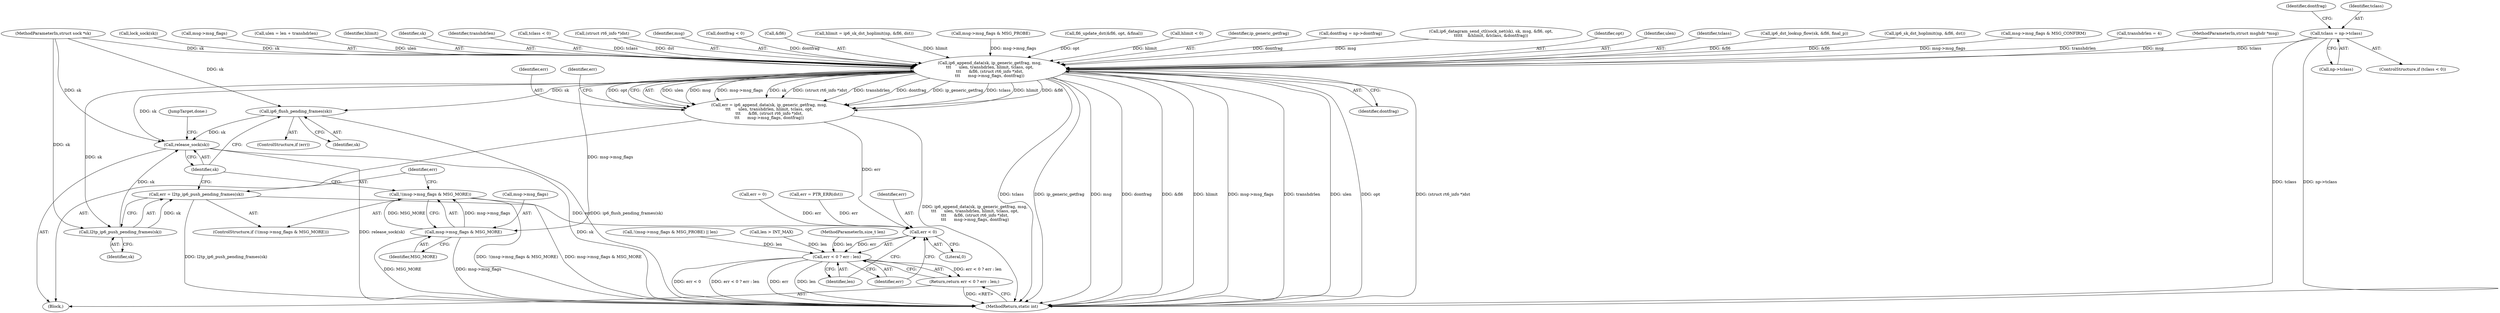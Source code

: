 digraph "0_linux_45f6fad84cc305103b28d73482b344d7f5b76f39_19@pointer" {
"1000562" [label="(Call,tclass = np->tclass)"];
"1000588" [label="(Call,ip6_append_data(sk, ip_generic_getfrag, msg,\n\t\t\t      ulen, transhdrlen, hlimit, tclass, opt,\n\t\t\t      &fl6, (struct rt6_info *)dst,\n\t\t\t      msg->msg_flags, dontfrag))"];
"1000586" [label="(Call,err = ip6_append_data(sk, ip_generic_getfrag, msg,\n\t\t\t      ulen, transhdrlen, hlimit, tclass, opt,\n\t\t\t      &fl6, (struct rt6_info *)dst,\n\t\t\t      msg->msg_flags, dontfrag))"];
"1000632" [label="(Call,err < 0)"];
"1000631" [label="(Call,err < 0 ? err : len)"];
"1000630" [label="(Return,return err < 0 ? err : len;)"];
"1000608" [label="(Call,ip6_flush_pending_frames(sk))"];
"1000622" [label="(Call,release_sock(sk))"];
"1000613" [label="(Call,msg->msg_flags & MSG_MORE)"];
"1000612" [label="(Call,!(msg->msg_flags & MSG_MORE))"];
"1000620" [label="(Call,l2tp_ip6_push_pending_frames(sk))"];
"1000618" [label="(Call,err = l2tp_ip6_push_pending_frames(sk))"];
"1000108" [label="(MethodParameterIn,struct msghdr *msg)"];
"1000654" [label="(MethodReturn,static int)"];
"1000650" [label="(Call,err = 0)"];
"1000623" [label="(Identifier,sk)"];
"1000621" [label="(Identifier,sk)"];
"1000584" [label="(Call,lock_sock(sk))"];
"1000632" [label="(Call,err < 0)"];
"1000607" [label="(Identifier,err)"];
"1000641" [label="(Call,!(msg->msg_flags & MSG_PROBE) || len)"];
"1000602" [label="(Call,msg->msg_flags)"];
"1000107" [label="(MethodParameterIn,struct sock *sk)"];
"1000617" [label="(Identifier,MSG_MORE)"];
"1000569" [label="(Identifier,dontfrag)"];
"1000159" [label="(Call,ulen = len + transhdrlen)"];
"1000611" [label="(ControlStructure,if (!(msg->msg_flags & MSG_MORE)))"];
"1000594" [label="(Identifier,hlimit)"];
"1000589" [label="(Identifier,sk)"];
"1000593" [label="(Identifier,transhdrlen)"];
"1000559" [label="(Call,tclass < 0)"];
"1000591" [label="(Identifier,msg)"];
"1000636" [label="(Identifier,len)"];
"1000542" [label="(Call,err = PTR_ERR(dst))"];
"1000568" [label="(Call,dontfrag < 0)"];
"1000619" [label="(Identifier,err)"];
"1000597" [label="(Call,&fl6)"];
"1000612" [label="(Call,!(msg->msg_flags & MSG_MORE))"];
"1000110" [label="(Block,)"];
"1000608" [label="(Call,ip6_flush_pending_frames(sk))"];
"1000633" [label="(Identifier,err)"];
"1000551" [label="(Call,hlimit = ip6_sk_dst_hoplimit(np, &fl6, dst))"];
"1000643" [label="(Call,msg->msg_flags & MSG_PROBE)"];
"1000489" [label="(Call,fl6_update_dst(&fl6, opt, &final))"];
"1000562" [label="(Call,tclass = np->tclass)"];
"1000548" [label="(Call,hlimit < 0)"];
"1000590" [label="(Identifier,ip_generic_getfrag)"];
"1000571" [label="(Call,dontfrag = np->dontfrag)"];
"1000613" [label="(Call,msg->msg_flags & MSG_MORE)"];
"1000622" [label="(Call,release_sock(sk))"];
"1000631" [label="(Call,err < 0 ? err : len)"];
"1000166" [label="(Call,len > INT_MAX)"];
"1000606" [label="(ControlStructure,if (err))"];
"1000587" [label="(Identifier,err)"];
"1000357" [label="(Call,ip6_datagram_send_ctl(sock_net(sk), sk, msg, &fl6, opt,\n\t\t\t\t\t    &hlimit, &tclass, &dontfrag))"];
"1000586" [label="(Call,err = ip6_append_data(sk, ip_generic_getfrag, msg,\n\t\t\t      ulen, transhdrlen, hlimit, tclass, opt,\n\t\t\t      &fl6, (struct rt6_info *)dst,\n\t\t\t      msg->msg_flags, dontfrag))"];
"1000624" [label="(JumpTarget,done:)"];
"1000596" [label="(Identifier,opt)"];
"1000592" [label="(Identifier,ulen)"];
"1000599" [label="(Call,(struct rt6_info *)dst)"];
"1000109" [label="(MethodParameterIn,size_t len)"];
"1000564" [label="(Call,np->tclass)"];
"1000618" [label="(Call,err = l2tp_ip6_push_pending_frames(sk))"];
"1000595" [label="(Identifier,tclass)"];
"1000533" [label="(Call,ip6_dst_lookup_flow(sk, &fl6, final_p))"];
"1000588" [label="(Call,ip6_append_data(sk, ip_generic_getfrag, msg,\n\t\t\t      ulen, transhdrlen, hlimit, tclass, opt,\n\t\t\t      &fl6, (struct rt6_info *)dst,\n\t\t\t      msg->msg_flags, dontfrag))"];
"1000558" [label="(ControlStructure,if (tclass < 0))"];
"1000605" [label="(Identifier,dontfrag)"];
"1000634" [label="(Literal,0)"];
"1000609" [label="(Identifier,sk)"];
"1000620" [label="(Call,l2tp_ip6_push_pending_frames(sk))"];
"1000563" [label="(Identifier,tclass)"];
"1000553" [label="(Call,ip6_sk_dst_hoplimit(np, &fl6, dst))"];
"1000635" [label="(Identifier,err)"];
"1000614" [label="(Call,msg->msg_flags)"];
"1000630" [label="(Return,return err < 0 ? err : len;)"];
"1000577" [label="(Call,msg->msg_flags & MSG_CONFIRM)"];
"1000155" [label="(Call,transhdrlen = 4)"];
"1000562" -> "1000558"  [label="AST: "];
"1000562" -> "1000564"  [label="CFG: "];
"1000563" -> "1000562"  [label="AST: "];
"1000564" -> "1000562"  [label="AST: "];
"1000569" -> "1000562"  [label="CFG: "];
"1000562" -> "1000654"  [label="DDG: tclass"];
"1000562" -> "1000654"  [label="DDG: np->tclass"];
"1000562" -> "1000588"  [label="DDG: tclass"];
"1000588" -> "1000586"  [label="AST: "];
"1000588" -> "1000605"  [label="CFG: "];
"1000589" -> "1000588"  [label="AST: "];
"1000590" -> "1000588"  [label="AST: "];
"1000591" -> "1000588"  [label="AST: "];
"1000592" -> "1000588"  [label="AST: "];
"1000593" -> "1000588"  [label="AST: "];
"1000594" -> "1000588"  [label="AST: "];
"1000595" -> "1000588"  [label="AST: "];
"1000596" -> "1000588"  [label="AST: "];
"1000597" -> "1000588"  [label="AST: "];
"1000599" -> "1000588"  [label="AST: "];
"1000602" -> "1000588"  [label="AST: "];
"1000605" -> "1000588"  [label="AST: "];
"1000586" -> "1000588"  [label="CFG: "];
"1000588" -> "1000654"  [label="DDG: (struct rt6_info *)dst"];
"1000588" -> "1000654"  [label="DDG: tclass"];
"1000588" -> "1000654"  [label="DDG: ip_generic_getfrag"];
"1000588" -> "1000654"  [label="DDG: &fl6"];
"1000588" -> "1000654"  [label="DDG: msg->msg_flags"];
"1000588" -> "1000654"  [label="DDG: ulen"];
"1000588" -> "1000654"  [label="DDG: opt"];
"1000588" -> "1000654"  [label="DDG: msg"];
"1000588" -> "1000654"  [label="DDG: dontfrag"];
"1000588" -> "1000654"  [label="DDG: hlimit"];
"1000588" -> "1000654"  [label="DDG: transhdrlen"];
"1000588" -> "1000586"  [label="DDG: ulen"];
"1000588" -> "1000586"  [label="DDG: msg"];
"1000588" -> "1000586"  [label="DDG: msg->msg_flags"];
"1000588" -> "1000586"  [label="DDG: sk"];
"1000588" -> "1000586"  [label="DDG: (struct rt6_info *)dst"];
"1000588" -> "1000586"  [label="DDG: transhdrlen"];
"1000588" -> "1000586"  [label="DDG: dontfrag"];
"1000588" -> "1000586"  [label="DDG: ip_generic_getfrag"];
"1000588" -> "1000586"  [label="DDG: tclass"];
"1000588" -> "1000586"  [label="DDG: hlimit"];
"1000588" -> "1000586"  [label="DDG: &fl6"];
"1000588" -> "1000586"  [label="DDG: opt"];
"1000584" -> "1000588"  [label="DDG: sk"];
"1000107" -> "1000588"  [label="DDG: sk"];
"1000357" -> "1000588"  [label="DDG: msg"];
"1000108" -> "1000588"  [label="DDG: msg"];
"1000159" -> "1000588"  [label="DDG: ulen"];
"1000155" -> "1000588"  [label="DDG: transhdrlen"];
"1000548" -> "1000588"  [label="DDG: hlimit"];
"1000551" -> "1000588"  [label="DDG: hlimit"];
"1000559" -> "1000588"  [label="DDG: tclass"];
"1000489" -> "1000588"  [label="DDG: opt"];
"1000553" -> "1000588"  [label="DDG: &fl6"];
"1000533" -> "1000588"  [label="DDG: &fl6"];
"1000599" -> "1000588"  [label="DDG: dst"];
"1000643" -> "1000588"  [label="DDG: msg->msg_flags"];
"1000577" -> "1000588"  [label="DDG: msg->msg_flags"];
"1000568" -> "1000588"  [label="DDG: dontfrag"];
"1000571" -> "1000588"  [label="DDG: dontfrag"];
"1000588" -> "1000608"  [label="DDG: sk"];
"1000588" -> "1000613"  [label="DDG: msg->msg_flags"];
"1000588" -> "1000620"  [label="DDG: sk"];
"1000588" -> "1000622"  [label="DDG: sk"];
"1000586" -> "1000110"  [label="AST: "];
"1000587" -> "1000586"  [label="AST: "];
"1000607" -> "1000586"  [label="CFG: "];
"1000586" -> "1000654"  [label="DDG: ip6_append_data(sk, ip_generic_getfrag, msg,\n\t\t\t      ulen, transhdrlen, hlimit, tclass, opt,\n\t\t\t      &fl6, (struct rt6_info *)dst,\n\t\t\t      msg->msg_flags, dontfrag)"];
"1000586" -> "1000632"  [label="DDG: err"];
"1000632" -> "1000631"  [label="AST: "];
"1000632" -> "1000634"  [label="CFG: "];
"1000633" -> "1000632"  [label="AST: "];
"1000634" -> "1000632"  [label="AST: "];
"1000635" -> "1000632"  [label="CFG: "];
"1000636" -> "1000632"  [label="CFG: "];
"1000632" -> "1000631"  [label="DDG: err"];
"1000650" -> "1000632"  [label="DDG: err"];
"1000542" -> "1000632"  [label="DDG: err"];
"1000618" -> "1000632"  [label="DDG: err"];
"1000631" -> "1000630"  [label="AST: "];
"1000631" -> "1000635"  [label="CFG: "];
"1000631" -> "1000636"  [label="CFG: "];
"1000635" -> "1000631"  [label="AST: "];
"1000636" -> "1000631"  [label="AST: "];
"1000630" -> "1000631"  [label="CFG: "];
"1000631" -> "1000654"  [label="DDG: err < 0"];
"1000631" -> "1000654"  [label="DDG: err < 0 ? err : len"];
"1000631" -> "1000654"  [label="DDG: err"];
"1000631" -> "1000654"  [label="DDG: len"];
"1000631" -> "1000630"  [label="DDG: err < 0 ? err : len"];
"1000166" -> "1000631"  [label="DDG: len"];
"1000641" -> "1000631"  [label="DDG: len"];
"1000109" -> "1000631"  [label="DDG: len"];
"1000630" -> "1000110"  [label="AST: "];
"1000654" -> "1000630"  [label="CFG: "];
"1000630" -> "1000654"  [label="DDG: <RET>"];
"1000608" -> "1000606"  [label="AST: "];
"1000608" -> "1000609"  [label="CFG: "];
"1000609" -> "1000608"  [label="AST: "];
"1000623" -> "1000608"  [label="CFG: "];
"1000608" -> "1000654"  [label="DDG: ip6_flush_pending_frames(sk)"];
"1000107" -> "1000608"  [label="DDG: sk"];
"1000608" -> "1000622"  [label="DDG: sk"];
"1000622" -> "1000110"  [label="AST: "];
"1000622" -> "1000623"  [label="CFG: "];
"1000623" -> "1000622"  [label="AST: "];
"1000624" -> "1000622"  [label="CFG: "];
"1000622" -> "1000654"  [label="DDG: release_sock(sk)"];
"1000622" -> "1000654"  [label="DDG: sk"];
"1000620" -> "1000622"  [label="DDG: sk"];
"1000107" -> "1000622"  [label="DDG: sk"];
"1000613" -> "1000612"  [label="AST: "];
"1000613" -> "1000617"  [label="CFG: "];
"1000614" -> "1000613"  [label="AST: "];
"1000617" -> "1000613"  [label="AST: "];
"1000612" -> "1000613"  [label="CFG: "];
"1000613" -> "1000654"  [label="DDG: msg->msg_flags"];
"1000613" -> "1000654"  [label="DDG: MSG_MORE"];
"1000613" -> "1000612"  [label="DDG: msg->msg_flags"];
"1000613" -> "1000612"  [label="DDG: MSG_MORE"];
"1000612" -> "1000611"  [label="AST: "];
"1000619" -> "1000612"  [label="CFG: "];
"1000623" -> "1000612"  [label="CFG: "];
"1000612" -> "1000654"  [label="DDG: msg->msg_flags & MSG_MORE"];
"1000612" -> "1000654"  [label="DDG: !(msg->msg_flags & MSG_MORE)"];
"1000620" -> "1000618"  [label="AST: "];
"1000620" -> "1000621"  [label="CFG: "];
"1000621" -> "1000620"  [label="AST: "];
"1000618" -> "1000620"  [label="CFG: "];
"1000620" -> "1000618"  [label="DDG: sk"];
"1000107" -> "1000620"  [label="DDG: sk"];
"1000618" -> "1000611"  [label="AST: "];
"1000619" -> "1000618"  [label="AST: "];
"1000623" -> "1000618"  [label="CFG: "];
"1000618" -> "1000654"  [label="DDG: l2tp_ip6_push_pending_frames(sk)"];
}
